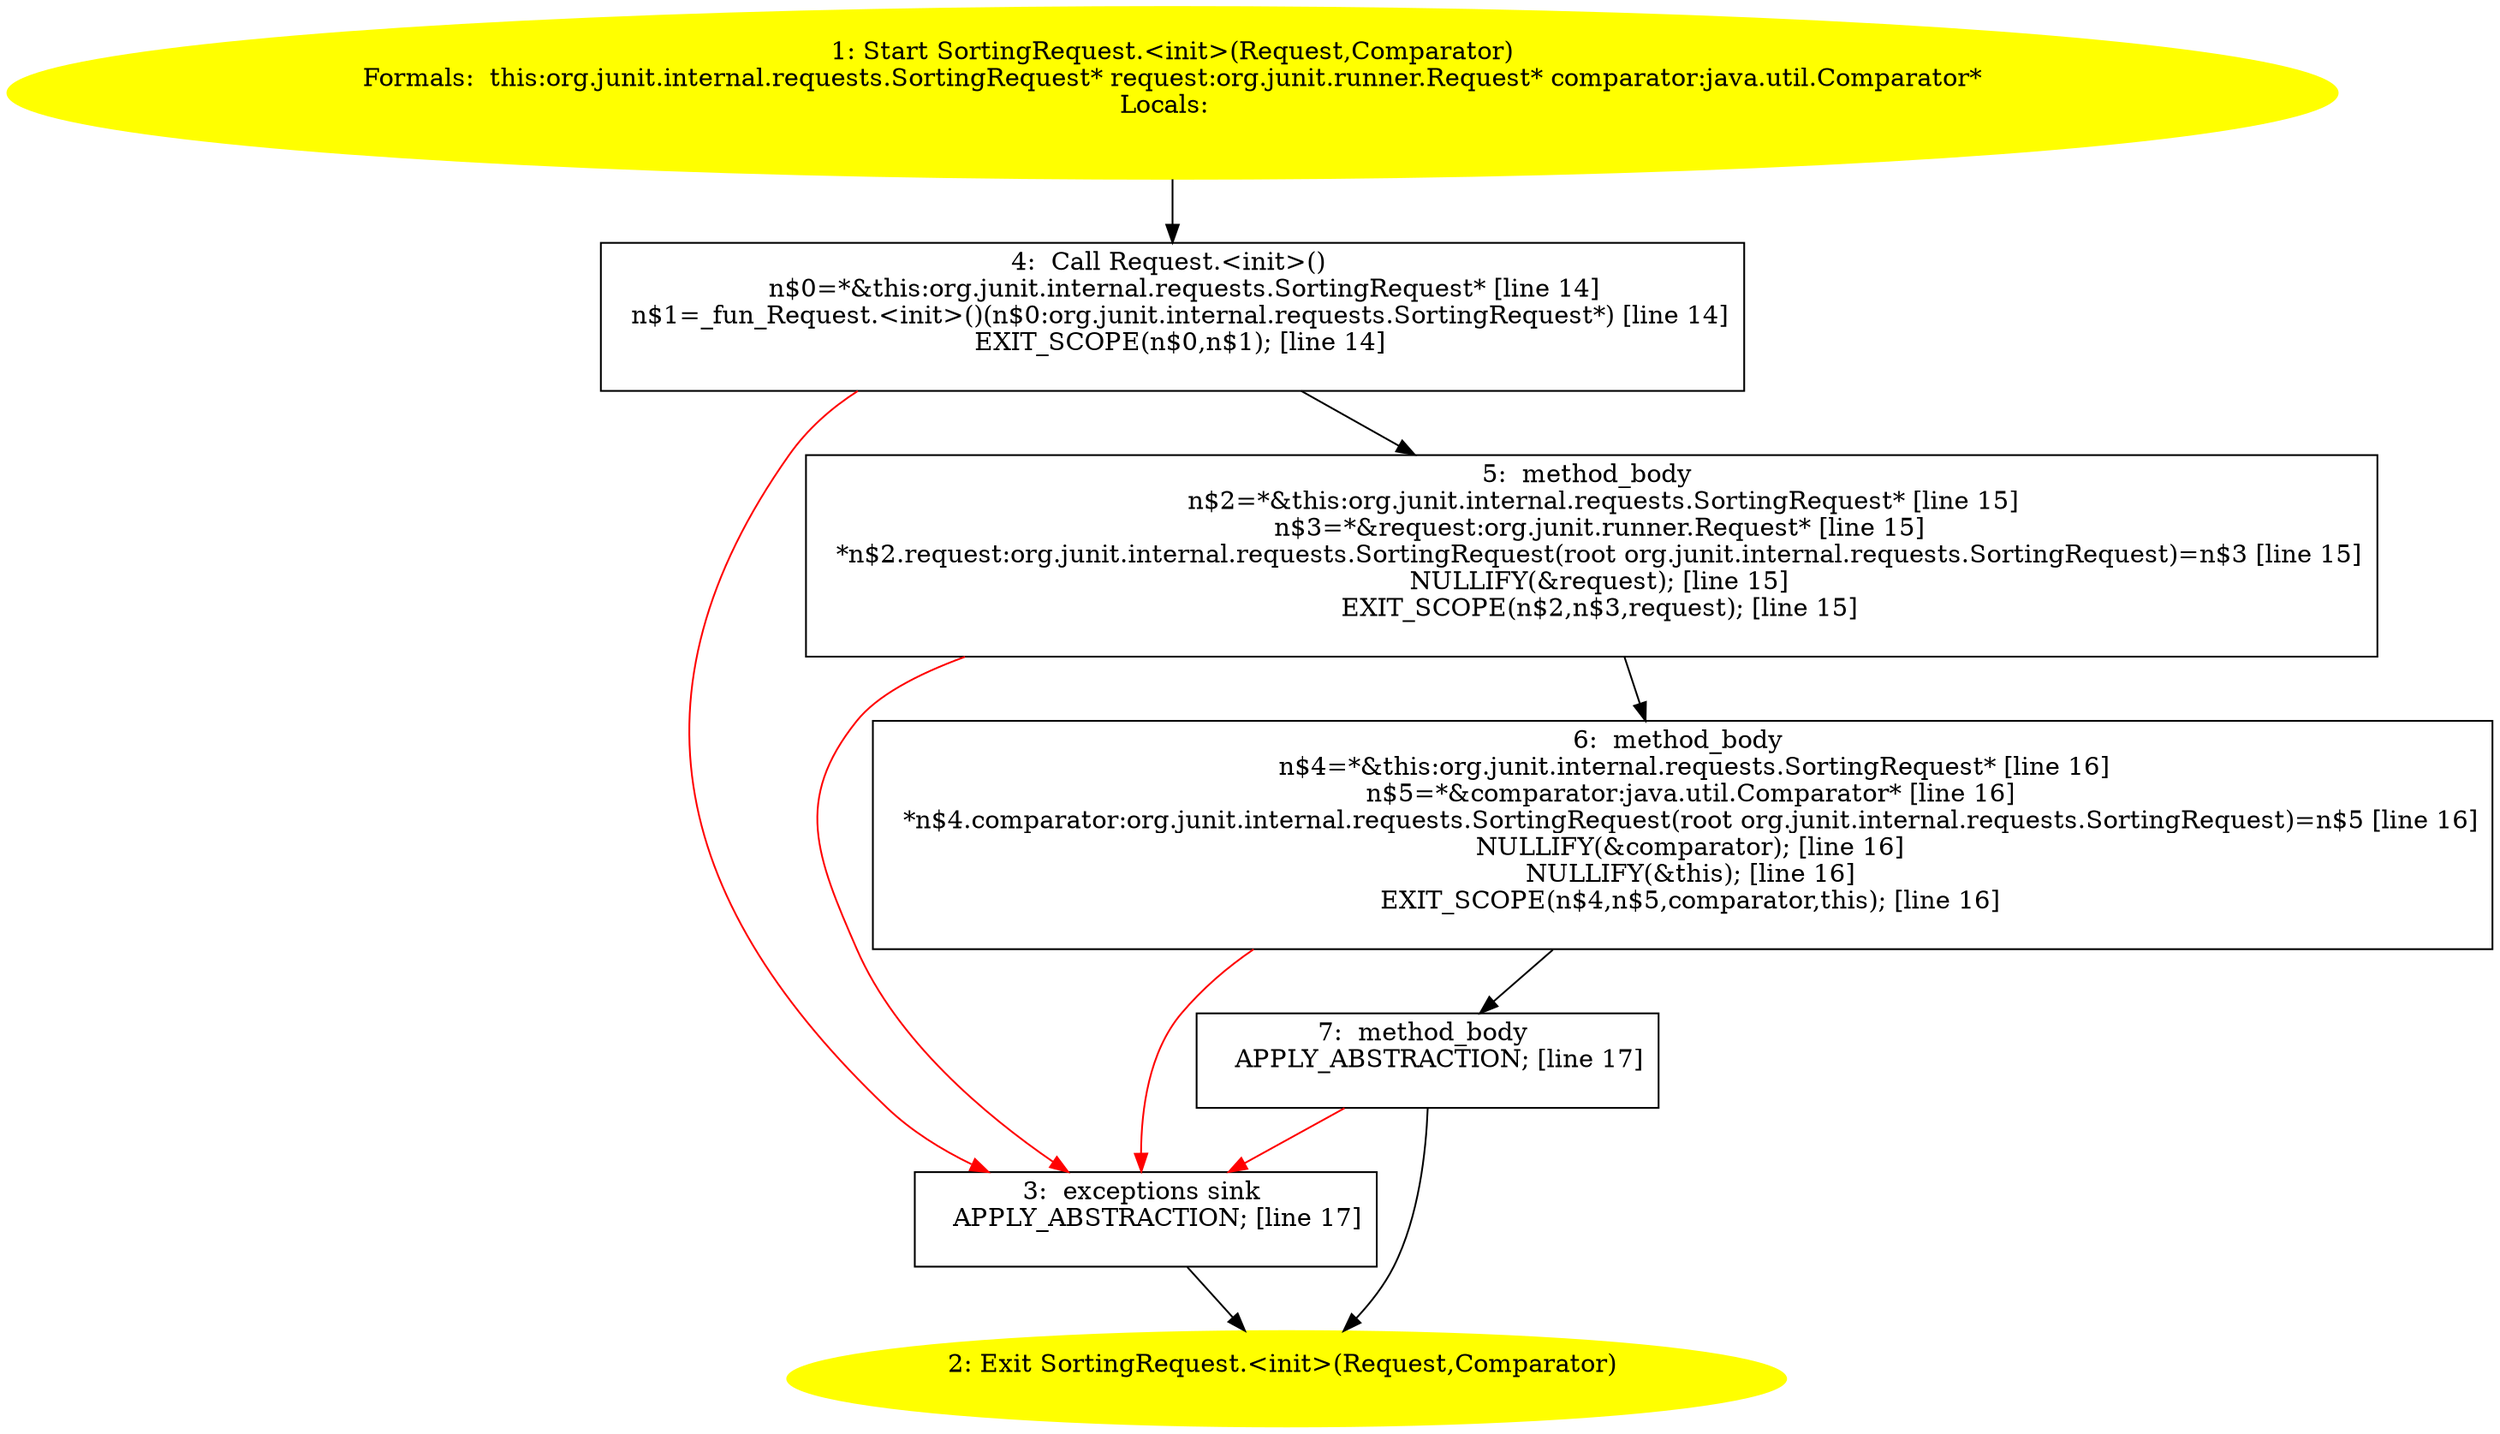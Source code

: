 /* @generated */
digraph cfg {
"org.junit.internal.requests.SortingRequest.<init>(org.junit.runner.Request,java.util.Comparator).b54564ae2a2f5fd8e7da6c6619128ed4_1" [label="1: Start SortingRequest.<init>(Request,Comparator)\nFormals:  this:org.junit.internal.requests.SortingRequest* request:org.junit.runner.Request* comparator:java.util.Comparator*\nLocals:  \n  " color=yellow style=filled]
	

	 "org.junit.internal.requests.SortingRequest.<init>(org.junit.runner.Request,java.util.Comparator).b54564ae2a2f5fd8e7da6c6619128ed4_1" -> "org.junit.internal.requests.SortingRequest.<init>(org.junit.runner.Request,java.util.Comparator).b54564ae2a2f5fd8e7da6c6619128ed4_4" ;
"org.junit.internal.requests.SortingRequest.<init>(org.junit.runner.Request,java.util.Comparator).b54564ae2a2f5fd8e7da6c6619128ed4_2" [label="2: Exit SortingRequest.<init>(Request,Comparator) \n  " color=yellow style=filled]
	

"org.junit.internal.requests.SortingRequest.<init>(org.junit.runner.Request,java.util.Comparator).b54564ae2a2f5fd8e7da6c6619128ed4_3" [label="3:  exceptions sink \n   APPLY_ABSTRACTION; [line 17]\n " shape="box"]
	

	 "org.junit.internal.requests.SortingRequest.<init>(org.junit.runner.Request,java.util.Comparator).b54564ae2a2f5fd8e7da6c6619128ed4_3" -> "org.junit.internal.requests.SortingRequest.<init>(org.junit.runner.Request,java.util.Comparator).b54564ae2a2f5fd8e7da6c6619128ed4_2" ;
"org.junit.internal.requests.SortingRequest.<init>(org.junit.runner.Request,java.util.Comparator).b54564ae2a2f5fd8e7da6c6619128ed4_4" [label="4:  Call Request.<init>() \n   n$0=*&this:org.junit.internal.requests.SortingRequest* [line 14]\n  n$1=_fun_Request.<init>()(n$0:org.junit.internal.requests.SortingRequest*) [line 14]\n  EXIT_SCOPE(n$0,n$1); [line 14]\n " shape="box"]
	

	 "org.junit.internal.requests.SortingRequest.<init>(org.junit.runner.Request,java.util.Comparator).b54564ae2a2f5fd8e7da6c6619128ed4_4" -> "org.junit.internal.requests.SortingRequest.<init>(org.junit.runner.Request,java.util.Comparator).b54564ae2a2f5fd8e7da6c6619128ed4_5" ;
	 "org.junit.internal.requests.SortingRequest.<init>(org.junit.runner.Request,java.util.Comparator).b54564ae2a2f5fd8e7da6c6619128ed4_4" -> "org.junit.internal.requests.SortingRequest.<init>(org.junit.runner.Request,java.util.Comparator).b54564ae2a2f5fd8e7da6c6619128ed4_3" [color="red" ];
"org.junit.internal.requests.SortingRequest.<init>(org.junit.runner.Request,java.util.Comparator).b54564ae2a2f5fd8e7da6c6619128ed4_5" [label="5:  method_body \n   n$2=*&this:org.junit.internal.requests.SortingRequest* [line 15]\n  n$3=*&request:org.junit.runner.Request* [line 15]\n  *n$2.request:org.junit.internal.requests.SortingRequest(root org.junit.internal.requests.SortingRequest)=n$3 [line 15]\n  NULLIFY(&request); [line 15]\n  EXIT_SCOPE(n$2,n$3,request); [line 15]\n " shape="box"]
	

	 "org.junit.internal.requests.SortingRequest.<init>(org.junit.runner.Request,java.util.Comparator).b54564ae2a2f5fd8e7da6c6619128ed4_5" -> "org.junit.internal.requests.SortingRequest.<init>(org.junit.runner.Request,java.util.Comparator).b54564ae2a2f5fd8e7da6c6619128ed4_6" ;
	 "org.junit.internal.requests.SortingRequest.<init>(org.junit.runner.Request,java.util.Comparator).b54564ae2a2f5fd8e7da6c6619128ed4_5" -> "org.junit.internal.requests.SortingRequest.<init>(org.junit.runner.Request,java.util.Comparator).b54564ae2a2f5fd8e7da6c6619128ed4_3" [color="red" ];
"org.junit.internal.requests.SortingRequest.<init>(org.junit.runner.Request,java.util.Comparator).b54564ae2a2f5fd8e7da6c6619128ed4_6" [label="6:  method_body \n   n$4=*&this:org.junit.internal.requests.SortingRequest* [line 16]\n  n$5=*&comparator:java.util.Comparator* [line 16]\n  *n$4.comparator:org.junit.internal.requests.SortingRequest(root org.junit.internal.requests.SortingRequest)=n$5 [line 16]\n  NULLIFY(&comparator); [line 16]\n  NULLIFY(&this); [line 16]\n  EXIT_SCOPE(n$4,n$5,comparator,this); [line 16]\n " shape="box"]
	

	 "org.junit.internal.requests.SortingRequest.<init>(org.junit.runner.Request,java.util.Comparator).b54564ae2a2f5fd8e7da6c6619128ed4_6" -> "org.junit.internal.requests.SortingRequest.<init>(org.junit.runner.Request,java.util.Comparator).b54564ae2a2f5fd8e7da6c6619128ed4_7" ;
	 "org.junit.internal.requests.SortingRequest.<init>(org.junit.runner.Request,java.util.Comparator).b54564ae2a2f5fd8e7da6c6619128ed4_6" -> "org.junit.internal.requests.SortingRequest.<init>(org.junit.runner.Request,java.util.Comparator).b54564ae2a2f5fd8e7da6c6619128ed4_3" [color="red" ];
"org.junit.internal.requests.SortingRequest.<init>(org.junit.runner.Request,java.util.Comparator).b54564ae2a2f5fd8e7da6c6619128ed4_7" [label="7:  method_body \n   APPLY_ABSTRACTION; [line 17]\n " shape="box"]
	

	 "org.junit.internal.requests.SortingRequest.<init>(org.junit.runner.Request,java.util.Comparator).b54564ae2a2f5fd8e7da6c6619128ed4_7" -> "org.junit.internal.requests.SortingRequest.<init>(org.junit.runner.Request,java.util.Comparator).b54564ae2a2f5fd8e7da6c6619128ed4_2" ;
	 "org.junit.internal.requests.SortingRequest.<init>(org.junit.runner.Request,java.util.Comparator).b54564ae2a2f5fd8e7da6c6619128ed4_7" -> "org.junit.internal.requests.SortingRequest.<init>(org.junit.runner.Request,java.util.Comparator).b54564ae2a2f5fd8e7da6c6619128ed4_3" [color="red" ];
}
